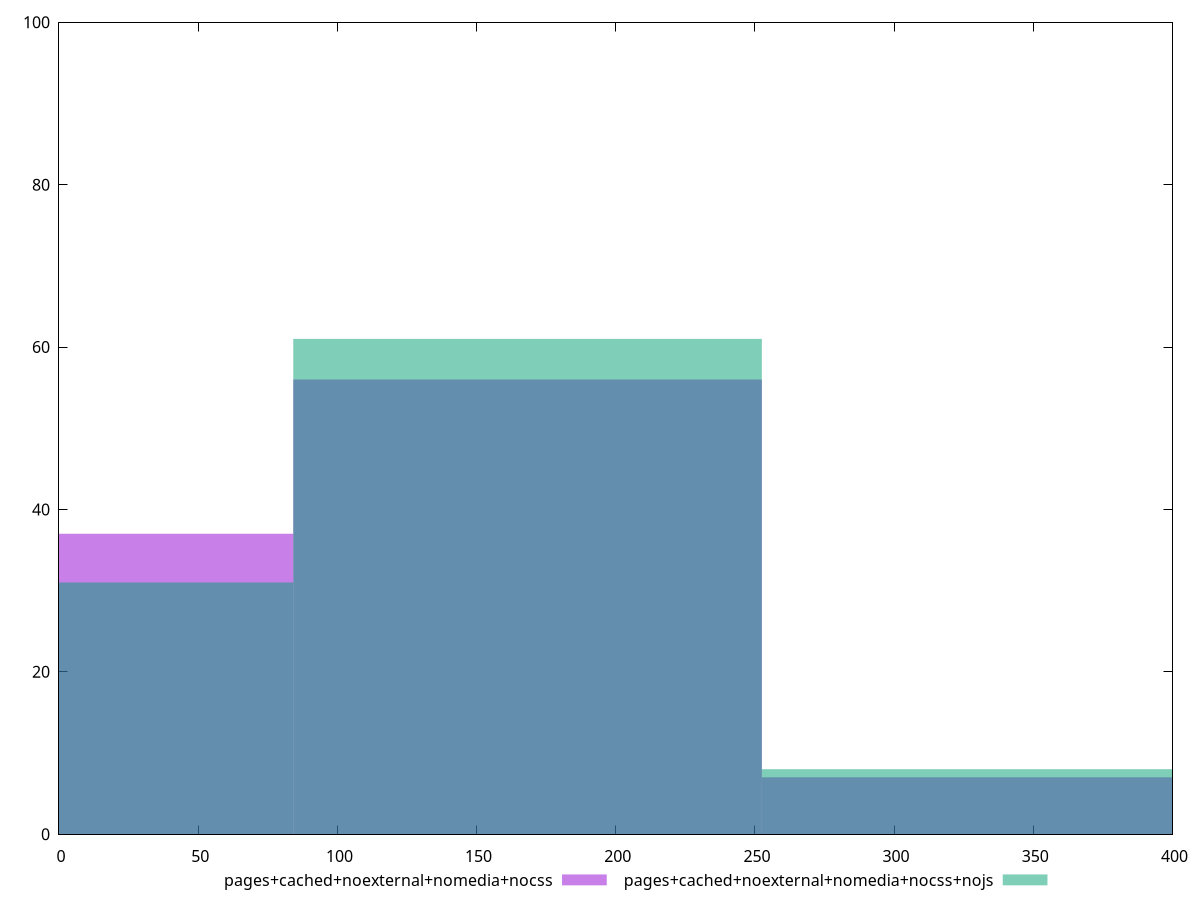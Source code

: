 reset

$pagesCachedNoexternalNomediaNocss <<EOF
168.32461610011117 56
0 37
336.64923220022234 7
EOF

$pagesCachedNoexternalNomediaNocssNojs <<EOF
168.32461610011117 61
336.64923220022234 8
0 31
EOF

set key outside below
set boxwidth 168.32461610011117
set xrange [0:400]
set yrange [0:100]
set trange [0:100]
set style fill transparent solid 0.5 noborder
set terminal svg size 640, 500 enhanced background rgb 'white'
set output "reprap/uses-optimized-images/comparison/histogram/4_vs_5.svg"

plot $pagesCachedNoexternalNomediaNocss title "pages+cached+noexternal+nomedia+nocss" with boxes, \
     $pagesCachedNoexternalNomediaNocssNojs title "pages+cached+noexternal+nomedia+nocss+nojs" with boxes

reset
